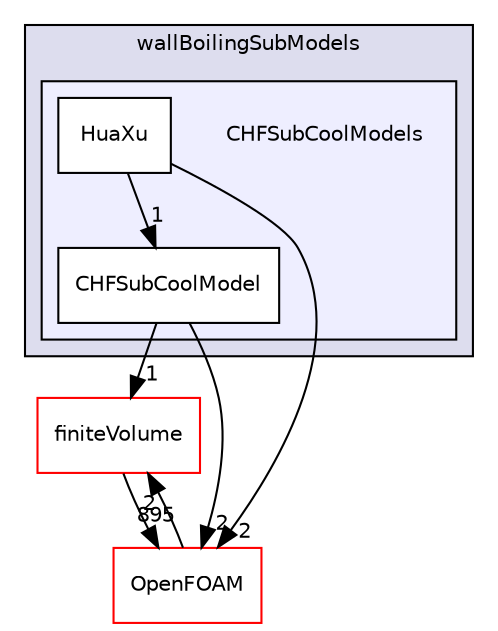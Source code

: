 digraph "src/phaseSystemModels/reactingEulerFoam/derivedFvPatchFields/wallBoilingSubModels/CHFSubCoolModels" {
  bgcolor=transparent;
  compound=true
  node [ fontsize="10", fontname="Helvetica"];
  edge [ labelfontsize="10", labelfontname="Helvetica"];
  subgraph clusterdir_219e4cd0888a98866eae3cdab5a5aa38 {
    graph [ bgcolor="#ddddee", pencolor="black", label="wallBoilingSubModels" fontname="Helvetica", fontsize="10", URL="dir_219e4cd0888a98866eae3cdab5a5aa38.html"]
  subgraph clusterdir_de5e5b261db000506cd63f506bb25378 {
    graph [ bgcolor="#eeeeff", pencolor="black", label="" URL="dir_de5e5b261db000506cd63f506bb25378.html"];
    dir_de5e5b261db000506cd63f506bb25378 [shape=plaintext label="CHFSubCoolModels"];
    dir_702454d4465b1117fd851bf46462b050 [shape=box label="CHFSubCoolModel" color="black" fillcolor="white" style="filled" URL="dir_702454d4465b1117fd851bf46462b050.html"];
    dir_a1d026cb8921cb55b0bad1cec85e486d [shape=box label="HuaXu" color="black" fillcolor="white" style="filled" URL="dir_a1d026cb8921cb55b0bad1cec85e486d.html"];
  }
  }
  dir_9bd15774b555cf7259a6fa18f99fe99b [shape=box label="finiteVolume" color="red" URL="dir_9bd15774b555cf7259a6fa18f99fe99b.html"];
  dir_c5473ff19b20e6ec4dfe5c310b3778a8 [shape=box label="OpenFOAM" color="red" URL="dir_c5473ff19b20e6ec4dfe5c310b3778a8.html"];
  dir_9bd15774b555cf7259a6fa18f99fe99b->dir_c5473ff19b20e6ec4dfe5c310b3778a8 [headlabel="895", labeldistance=1.5 headhref="dir_000814_002151.html"];
  dir_a1d026cb8921cb55b0bad1cec85e486d->dir_702454d4465b1117fd851bf46462b050 [headlabel="1", labeldistance=1.5 headhref="dir_003012_003011.html"];
  dir_a1d026cb8921cb55b0bad1cec85e486d->dir_c5473ff19b20e6ec4dfe5c310b3778a8 [headlabel="2", labeldistance=1.5 headhref="dir_003012_002151.html"];
  dir_702454d4465b1117fd851bf46462b050->dir_9bd15774b555cf7259a6fa18f99fe99b [headlabel="1", labeldistance=1.5 headhref="dir_003011_000814.html"];
  dir_702454d4465b1117fd851bf46462b050->dir_c5473ff19b20e6ec4dfe5c310b3778a8 [headlabel="2", labeldistance=1.5 headhref="dir_003011_002151.html"];
  dir_c5473ff19b20e6ec4dfe5c310b3778a8->dir_9bd15774b555cf7259a6fa18f99fe99b [headlabel="2", labeldistance=1.5 headhref="dir_002151_000814.html"];
}

